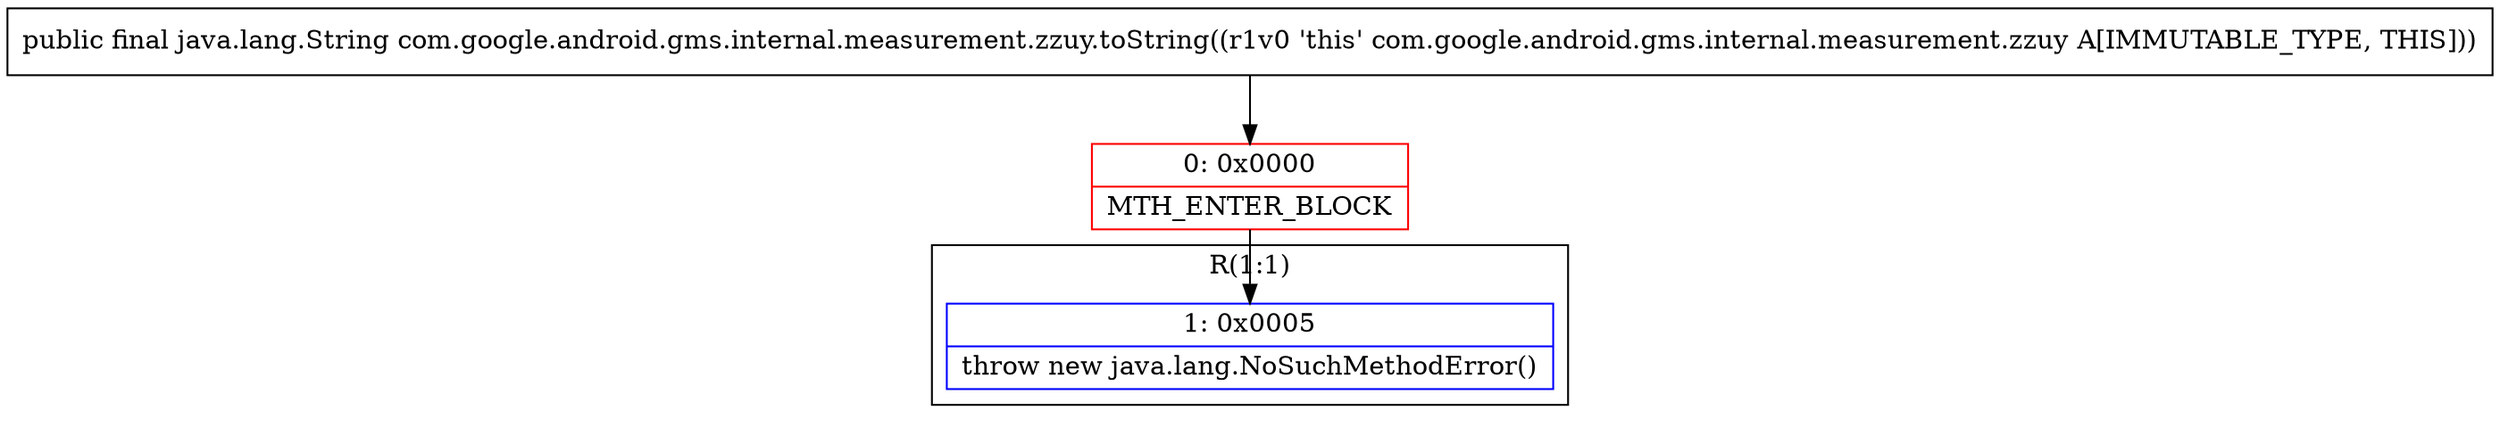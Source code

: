 digraph "CFG forcom.google.android.gms.internal.measurement.zzuy.toString()Ljava\/lang\/String;" {
subgraph cluster_Region_1269724113 {
label = "R(1:1)";
node [shape=record,color=blue];
Node_1 [shape=record,label="{1\:\ 0x0005|throw new java.lang.NoSuchMethodError()\l}"];
}
Node_0 [shape=record,color=red,label="{0\:\ 0x0000|MTH_ENTER_BLOCK\l}"];
MethodNode[shape=record,label="{public final java.lang.String com.google.android.gms.internal.measurement.zzuy.toString((r1v0 'this' com.google.android.gms.internal.measurement.zzuy A[IMMUTABLE_TYPE, THIS])) }"];
MethodNode -> Node_0;
Node_0 -> Node_1;
}

